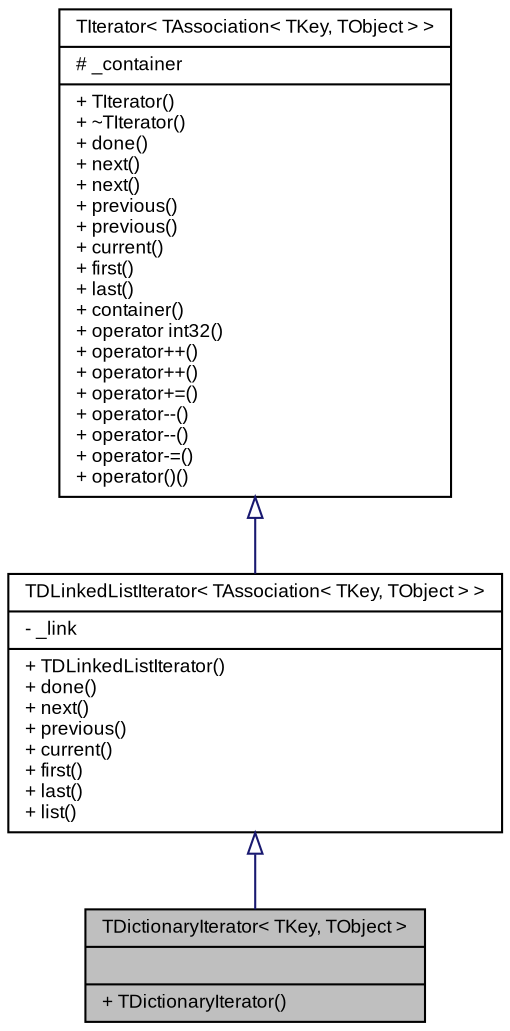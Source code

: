 digraph G
{
  bgcolor="transparent";
  edge [fontname="Arial",fontsize="9",labelfontname="Arial",labelfontsize="9"];
  node [fontname="Arial",fontsize="9",shape=record];
  Node1 [label="{TDictionaryIterator\< TKey, TObject \>\n||+ TDictionaryIterator()\l}",height=0.2,width=0.4,color="black", fillcolor="grey75", style="filled" fontcolor="black"];
  Node2 -> Node1 [dir=back,color="midnightblue",fontsize="9",style="solid",arrowtail="empty",fontname="Arial"];
  Node2 [label="{TDLinkedListIterator\< TAssociation\< TKey, TObject \> \>\n|- _link\l|+ TDLinkedListIterator()\l+ done()\l+ next()\l+ previous()\l+ current()\l+ first()\l+ last()\l+ list()\l}",height=0.2,width=0.4,color="black",URL="$classSteinberg_1_1TDLinkedListIterator.html"];
  Node3 -> Node2 [dir=back,color="midnightblue",fontsize="9",style="solid",arrowtail="empty",fontname="Arial"];
  Node3 [label="{TIterator\< TAssociation\< TKey, TObject \> \>\n|# _container\l|+ TIterator()\l+ ~TIterator()\l+ done()\l+ next()\l+ next()\l+ previous()\l+ previous()\l+ current()\l+ first()\l+ last()\l+ container()\l+ operator int32()\l+ operator++()\l+ operator++()\l+ operator+=()\l+ operator--()\l+ operator--()\l+ operator-=()\l+ operator()()\l}",height=0.2,width=0.4,color="black",URL="$classSteinberg_1_1TIterator.html"];
}
